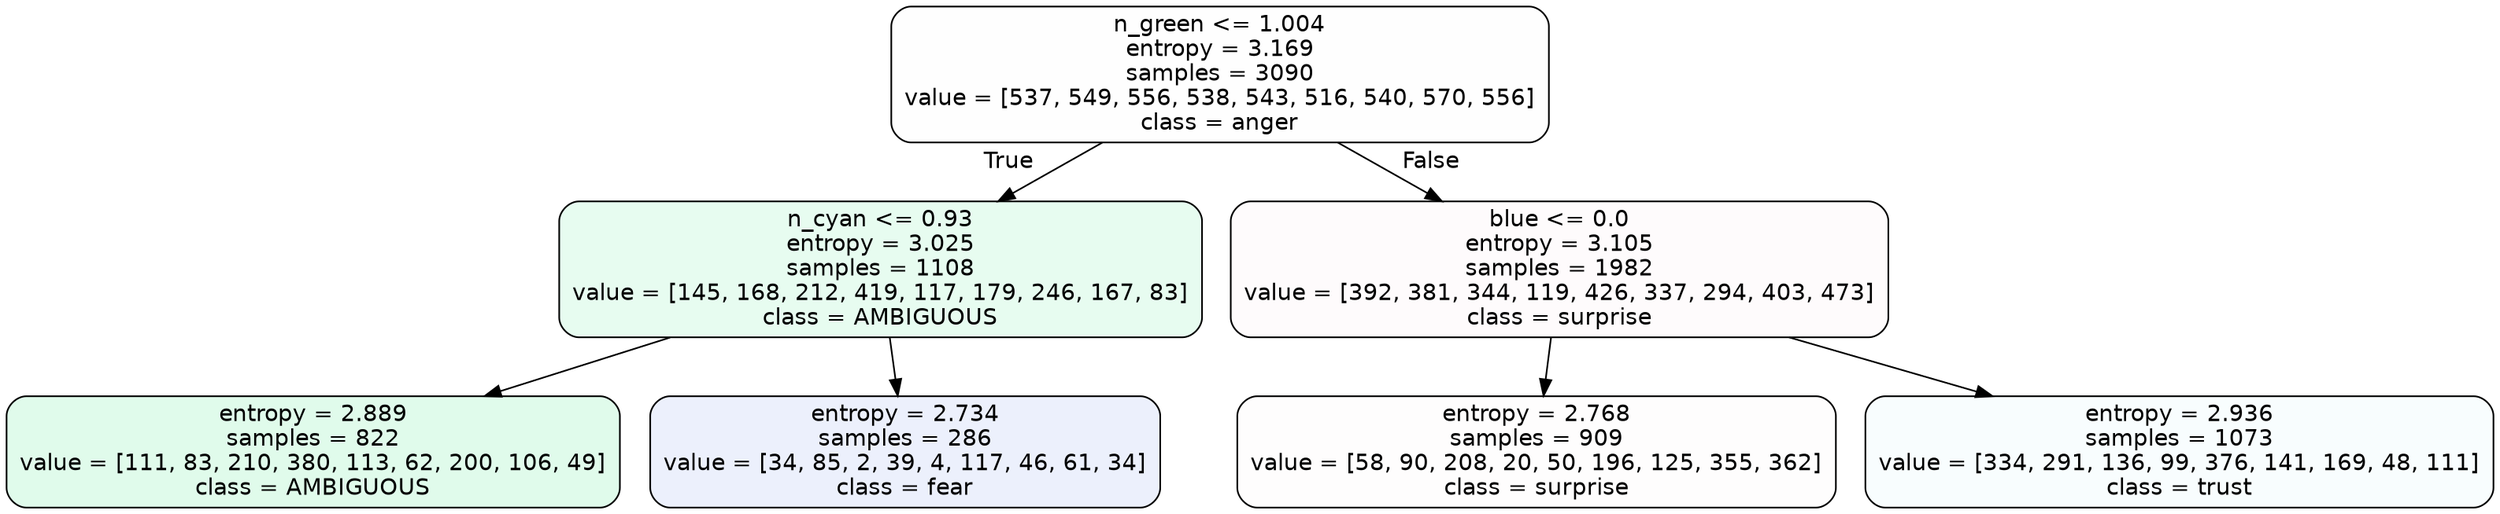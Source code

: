 digraph Tree {
node [shape=box, style="filled, rounded", color="black", fontname=helvetica] ;
edge [fontname=helvetica] ;
0 [label="n_green <= 1.004\nentropy = 3.169\nsamples = 3090\nvalue = [537, 549, 556, 538, 543, 516, 540, 570, 556]\nclass = anger", fillcolor="#e539d701"] ;
1 [label="n_cyan <= 0.93\nentropy = 3.025\nsamples = 1108\nvalue = [145, 168, 212, 419, 117, 179, 246, 167, 83]\nclass = AMBIGUOUS", fillcolor="#39e5811e"] ;
0 -> 1 [labeldistance=2.5, labelangle=45, headlabel="True"] ;
2 [label="entropy = 2.889\nsamples = 822\nvalue = [111, 83, 210, 380, 113, 62, 200, 106, 49]\nclass = AMBIGUOUS", fillcolor="#39e58127"] ;
1 -> 2 ;
3 [label="entropy = 2.734\nsamples = 286\nvalue = [34, 85, 2, 39, 4, 117, 46, 61, 34]\nclass = fear", fillcolor="#3964e518"] ;
1 -> 3 ;
4 [label="blue <= 0.0\nentropy = 3.105\nsamples = 1982\nvalue = [392, 381, 344, 119, 426, 337, 294, 403, 473]\nclass = surprise", fillcolor="#e5396404"] ;
0 -> 4 [labeldistance=2.5, labelangle=-45, headlabel="False"] ;
5 [label="entropy = 2.768\nsamples = 909\nvalue = [58, 90, 208, 20, 50, 196, 125, 355, 362]\nclass = surprise", fillcolor="#e5396402"] ;
4 -> 5 ;
6 [label="entropy = 2.936\nsamples = 1073\nvalue = [334, 291, 136, 99, 376, 141, 169, 48, 111]\nclass = trust", fillcolor="#39d7e508"] ;
4 -> 6 ;
}
